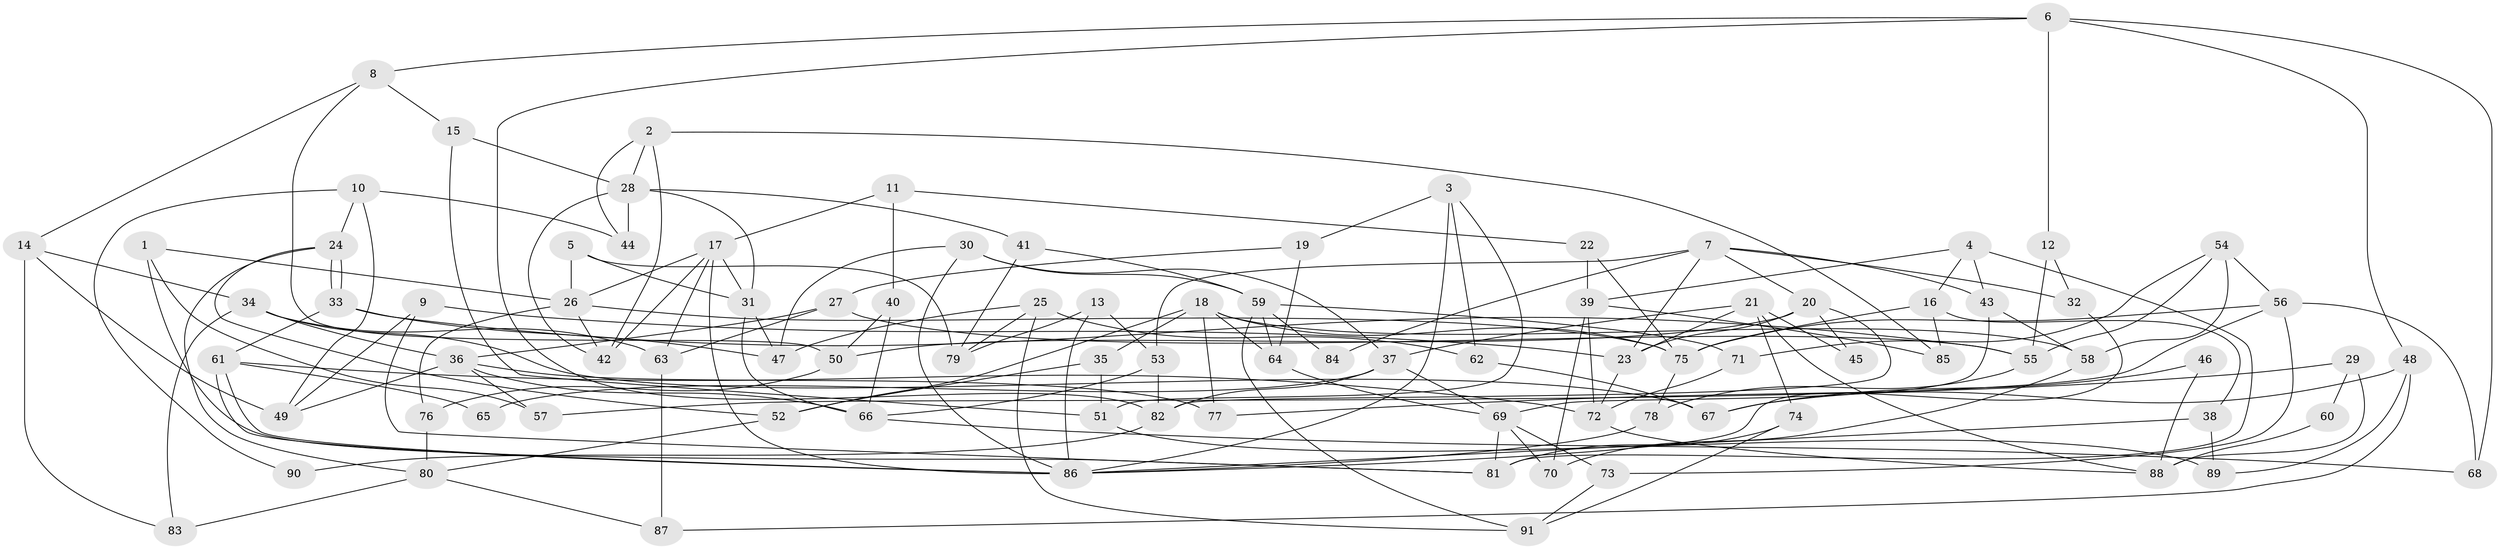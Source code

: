 // Generated by graph-tools (version 1.1) at 2025/50/03/09/25 03:50:04]
// undirected, 91 vertices, 182 edges
graph export_dot {
graph [start="1"]
  node [color=gray90,style=filled];
  1;
  2;
  3;
  4;
  5;
  6;
  7;
  8;
  9;
  10;
  11;
  12;
  13;
  14;
  15;
  16;
  17;
  18;
  19;
  20;
  21;
  22;
  23;
  24;
  25;
  26;
  27;
  28;
  29;
  30;
  31;
  32;
  33;
  34;
  35;
  36;
  37;
  38;
  39;
  40;
  41;
  42;
  43;
  44;
  45;
  46;
  47;
  48;
  49;
  50;
  51;
  52;
  53;
  54;
  55;
  56;
  57;
  58;
  59;
  60;
  61;
  62;
  63;
  64;
  65;
  66;
  67;
  68;
  69;
  70;
  71;
  72;
  73;
  74;
  75;
  76;
  77;
  78;
  79;
  80;
  81;
  82;
  83;
  84;
  85;
  86;
  87;
  88;
  89;
  90;
  91;
  1 -- 81;
  1 -- 26;
  1 -- 57;
  2 -- 85;
  2 -- 42;
  2 -- 28;
  2 -- 44;
  3 -- 51;
  3 -- 86;
  3 -- 19;
  3 -- 62;
  4 -- 81;
  4 -- 39;
  4 -- 16;
  4 -- 43;
  5 -- 26;
  5 -- 31;
  5 -- 79;
  6 -- 12;
  6 -- 82;
  6 -- 8;
  6 -- 48;
  6 -- 68;
  7 -- 20;
  7 -- 43;
  7 -- 23;
  7 -- 32;
  7 -- 53;
  7 -- 84;
  8 -- 50;
  8 -- 14;
  8 -- 15;
  9 -- 23;
  9 -- 49;
  9 -- 81;
  10 -- 24;
  10 -- 49;
  10 -- 44;
  10 -- 90;
  11 -- 17;
  11 -- 22;
  11 -- 40;
  12 -- 55;
  12 -- 32;
  13 -- 53;
  13 -- 86;
  13 -- 79;
  14 -- 34;
  14 -- 49;
  14 -- 83;
  15 -- 28;
  15 -- 51;
  16 -- 38;
  16 -- 75;
  16 -- 85;
  17 -- 31;
  17 -- 42;
  17 -- 26;
  17 -- 63;
  17 -- 86;
  18 -- 52;
  18 -- 64;
  18 -- 35;
  18 -- 58;
  18 -- 75;
  18 -- 77;
  19 -- 64;
  19 -- 27;
  20 -- 82;
  20 -- 23;
  20 -- 45;
  20 -- 50;
  21 -- 74;
  21 -- 23;
  21 -- 37;
  21 -- 45;
  21 -- 88;
  22 -- 39;
  22 -- 75;
  23 -- 72;
  24 -- 80;
  24 -- 33;
  24 -- 33;
  24 -- 52;
  25 -- 91;
  25 -- 79;
  25 -- 47;
  25 -- 62;
  26 -- 75;
  26 -- 42;
  26 -- 76;
  27 -- 55;
  27 -- 36;
  27 -- 63;
  28 -- 44;
  28 -- 31;
  28 -- 41;
  28 -- 42;
  29 -- 77;
  29 -- 88;
  29 -- 60;
  30 -- 47;
  30 -- 86;
  30 -- 37;
  30 -- 59;
  31 -- 66;
  31 -- 47;
  32 -- 86;
  33 -- 47;
  33 -- 55;
  33 -- 61;
  34 -- 63;
  34 -- 36;
  34 -- 67;
  34 -- 83;
  35 -- 52;
  35 -- 51;
  36 -- 66;
  36 -- 49;
  36 -- 57;
  36 -- 77;
  37 -- 65;
  37 -- 69;
  37 -- 82;
  38 -- 86;
  38 -- 89;
  39 -- 72;
  39 -- 70;
  39 -- 85;
  40 -- 50;
  40 -- 66;
  41 -- 79;
  41 -- 59;
  43 -- 58;
  43 -- 69;
  46 -- 67;
  46 -- 88;
  48 -- 67;
  48 -- 87;
  48 -- 89;
  50 -- 76;
  51 -- 89;
  52 -- 80;
  53 -- 66;
  53 -- 82;
  54 -- 55;
  54 -- 56;
  54 -- 58;
  54 -- 71;
  55 -- 78;
  56 -- 75;
  56 -- 57;
  56 -- 68;
  56 -- 73;
  58 -- 70;
  59 -- 64;
  59 -- 71;
  59 -- 84;
  59 -- 91;
  60 -- 88;
  61 -- 86;
  61 -- 86;
  61 -- 65;
  61 -- 72;
  62 -- 67;
  63 -- 87;
  64 -- 69;
  66 -- 68;
  69 -- 70;
  69 -- 73;
  69 -- 81;
  71 -- 72;
  72 -- 88;
  73 -- 91;
  74 -- 81;
  74 -- 91;
  75 -- 78;
  76 -- 80;
  78 -- 86;
  80 -- 83;
  80 -- 87;
  82 -- 90;
}
